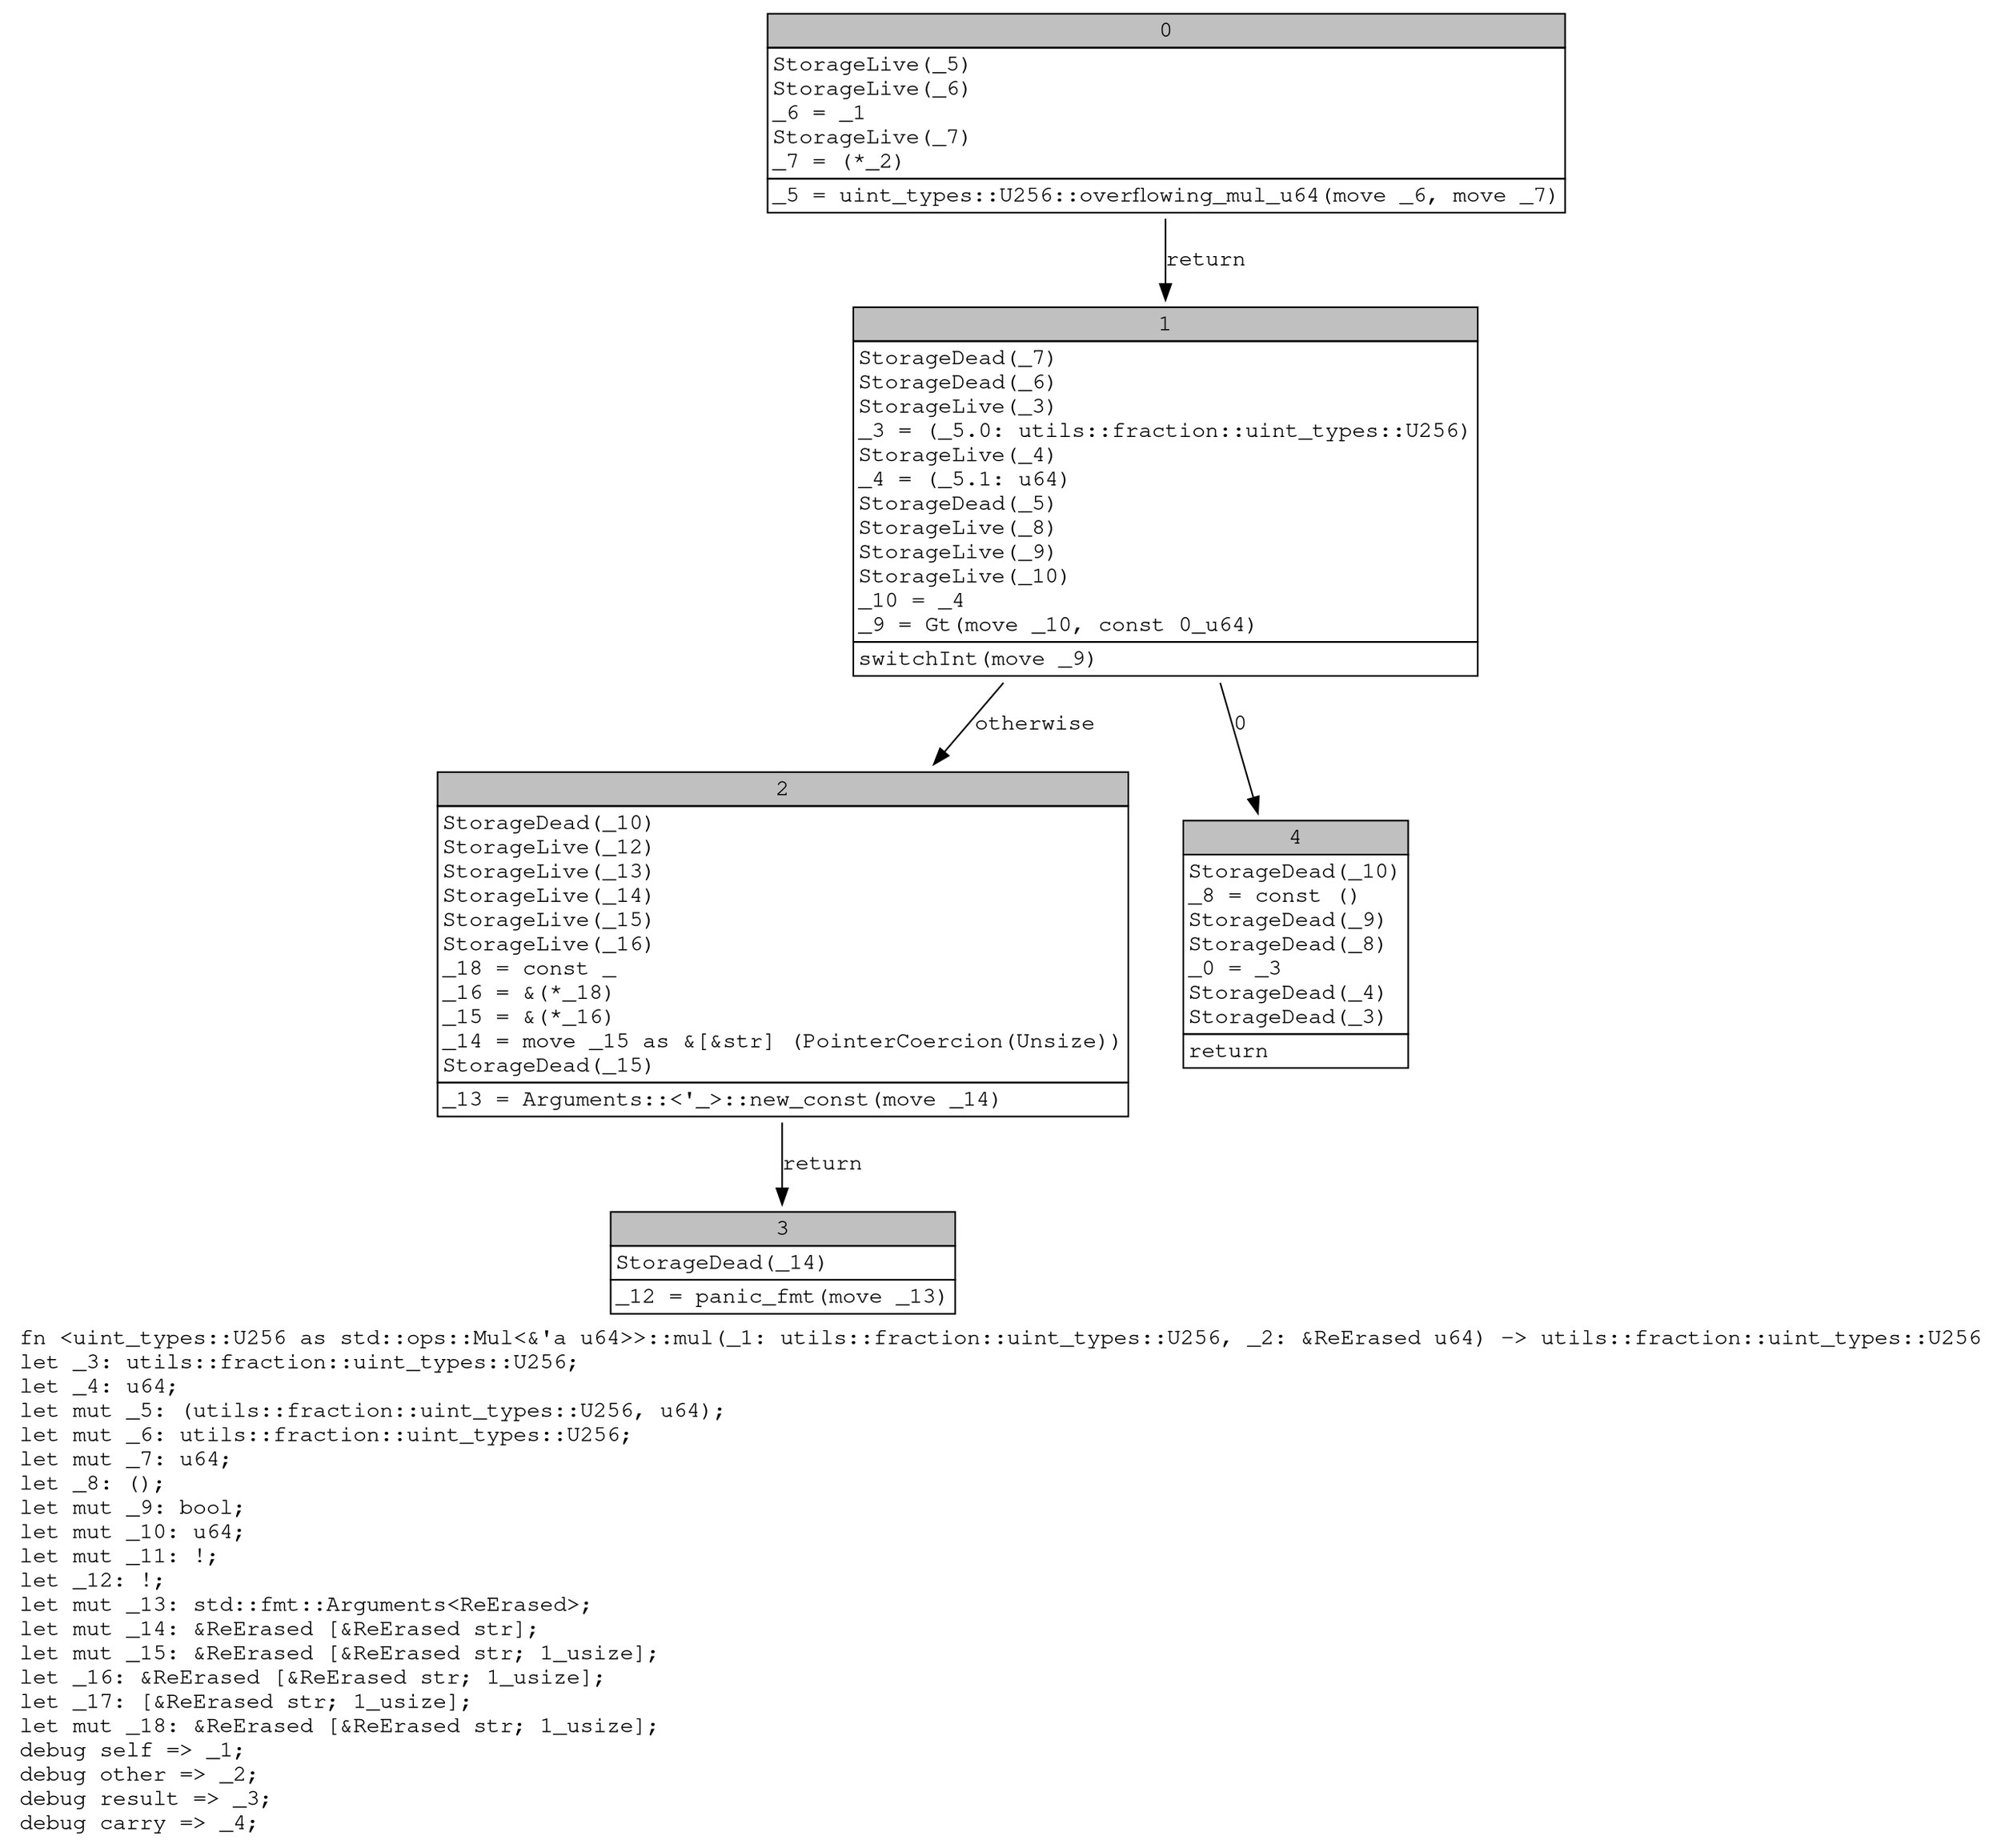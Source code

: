 digraph Mir_0_11726 {
    graph [fontname="Courier, monospace"];
    node [fontname="Courier, monospace"];
    edge [fontname="Courier, monospace"];
    label=<fn &lt;uint_types::U256 as std::ops::Mul&lt;&amp;'a u64&gt;&gt;::mul(_1: utils::fraction::uint_types::U256, _2: &amp;ReErased u64) -&gt; utils::fraction::uint_types::U256<br align="left"/>let _3: utils::fraction::uint_types::U256;<br align="left"/>let _4: u64;<br align="left"/>let mut _5: (utils::fraction::uint_types::U256, u64);<br align="left"/>let mut _6: utils::fraction::uint_types::U256;<br align="left"/>let mut _7: u64;<br align="left"/>let _8: ();<br align="left"/>let mut _9: bool;<br align="left"/>let mut _10: u64;<br align="left"/>let mut _11: !;<br align="left"/>let _12: !;<br align="left"/>let mut _13: std::fmt::Arguments&lt;ReErased&gt;;<br align="left"/>let mut _14: &amp;ReErased [&amp;ReErased str];<br align="left"/>let mut _15: &amp;ReErased [&amp;ReErased str; 1_usize];<br align="left"/>let _16: &amp;ReErased [&amp;ReErased str; 1_usize];<br align="left"/>let _17: [&amp;ReErased str; 1_usize];<br align="left"/>let mut _18: &amp;ReErased [&amp;ReErased str; 1_usize];<br align="left"/>debug self =&gt; _1;<br align="left"/>debug other =&gt; _2;<br align="left"/>debug result =&gt; _3;<br align="left"/>debug carry =&gt; _4;<br align="left"/>>;
    bb0__0_11726 [shape="none", label=<<table border="0" cellborder="1" cellspacing="0"><tr><td bgcolor="gray" align="center" colspan="1">0</td></tr><tr><td align="left" balign="left">StorageLive(_5)<br/>StorageLive(_6)<br/>_6 = _1<br/>StorageLive(_7)<br/>_7 = (*_2)<br/></td></tr><tr><td align="left">_5 = uint_types::U256::overflowing_mul_u64(move _6, move _7)</td></tr></table>>];
    bb1__0_11726 [shape="none", label=<<table border="0" cellborder="1" cellspacing="0"><tr><td bgcolor="gray" align="center" colspan="1">1</td></tr><tr><td align="left" balign="left">StorageDead(_7)<br/>StorageDead(_6)<br/>StorageLive(_3)<br/>_3 = (_5.0: utils::fraction::uint_types::U256)<br/>StorageLive(_4)<br/>_4 = (_5.1: u64)<br/>StorageDead(_5)<br/>StorageLive(_8)<br/>StorageLive(_9)<br/>StorageLive(_10)<br/>_10 = _4<br/>_9 = Gt(move _10, const 0_u64)<br/></td></tr><tr><td align="left">switchInt(move _9)</td></tr></table>>];
    bb2__0_11726 [shape="none", label=<<table border="0" cellborder="1" cellspacing="0"><tr><td bgcolor="gray" align="center" colspan="1">2</td></tr><tr><td align="left" balign="left">StorageDead(_10)<br/>StorageLive(_12)<br/>StorageLive(_13)<br/>StorageLive(_14)<br/>StorageLive(_15)<br/>StorageLive(_16)<br/>_18 = const _<br/>_16 = &amp;(*_18)<br/>_15 = &amp;(*_16)<br/>_14 = move _15 as &amp;[&amp;str] (PointerCoercion(Unsize))<br/>StorageDead(_15)<br/></td></tr><tr><td align="left">_13 = Arguments::&lt;'_&gt;::new_const(move _14)</td></tr></table>>];
    bb3__0_11726 [shape="none", label=<<table border="0" cellborder="1" cellspacing="0"><tr><td bgcolor="gray" align="center" colspan="1">3</td></tr><tr><td align="left" balign="left">StorageDead(_14)<br/></td></tr><tr><td align="left">_12 = panic_fmt(move _13)</td></tr></table>>];
    bb4__0_11726 [shape="none", label=<<table border="0" cellborder="1" cellspacing="0"><tr><td bgcolor="gray" align="center" colspan="1">4</td></tr><tr><td align="left" balign="left">StorageDead(_10)<br/>_8 = const ()<br/>StorageDead(_9)<br/>StorageDead(_8)<br/>_0 = _3<br/>StorageDead(_4)<br/>StorageDead(_3)<br/></td></tr><tr><td align="left">return</td></tr></table>>];
    bb0__0_11726 -> bb1__0_11726 [label="return"];
    bb1__0_11726 -> bb4__0_11726 [label="0"];
    bb1__0_11726 -> bb2__0_11726 [label="otherwise"];
    bb2__0_11726 -> bb3__0_11726 [label="return"];
}
